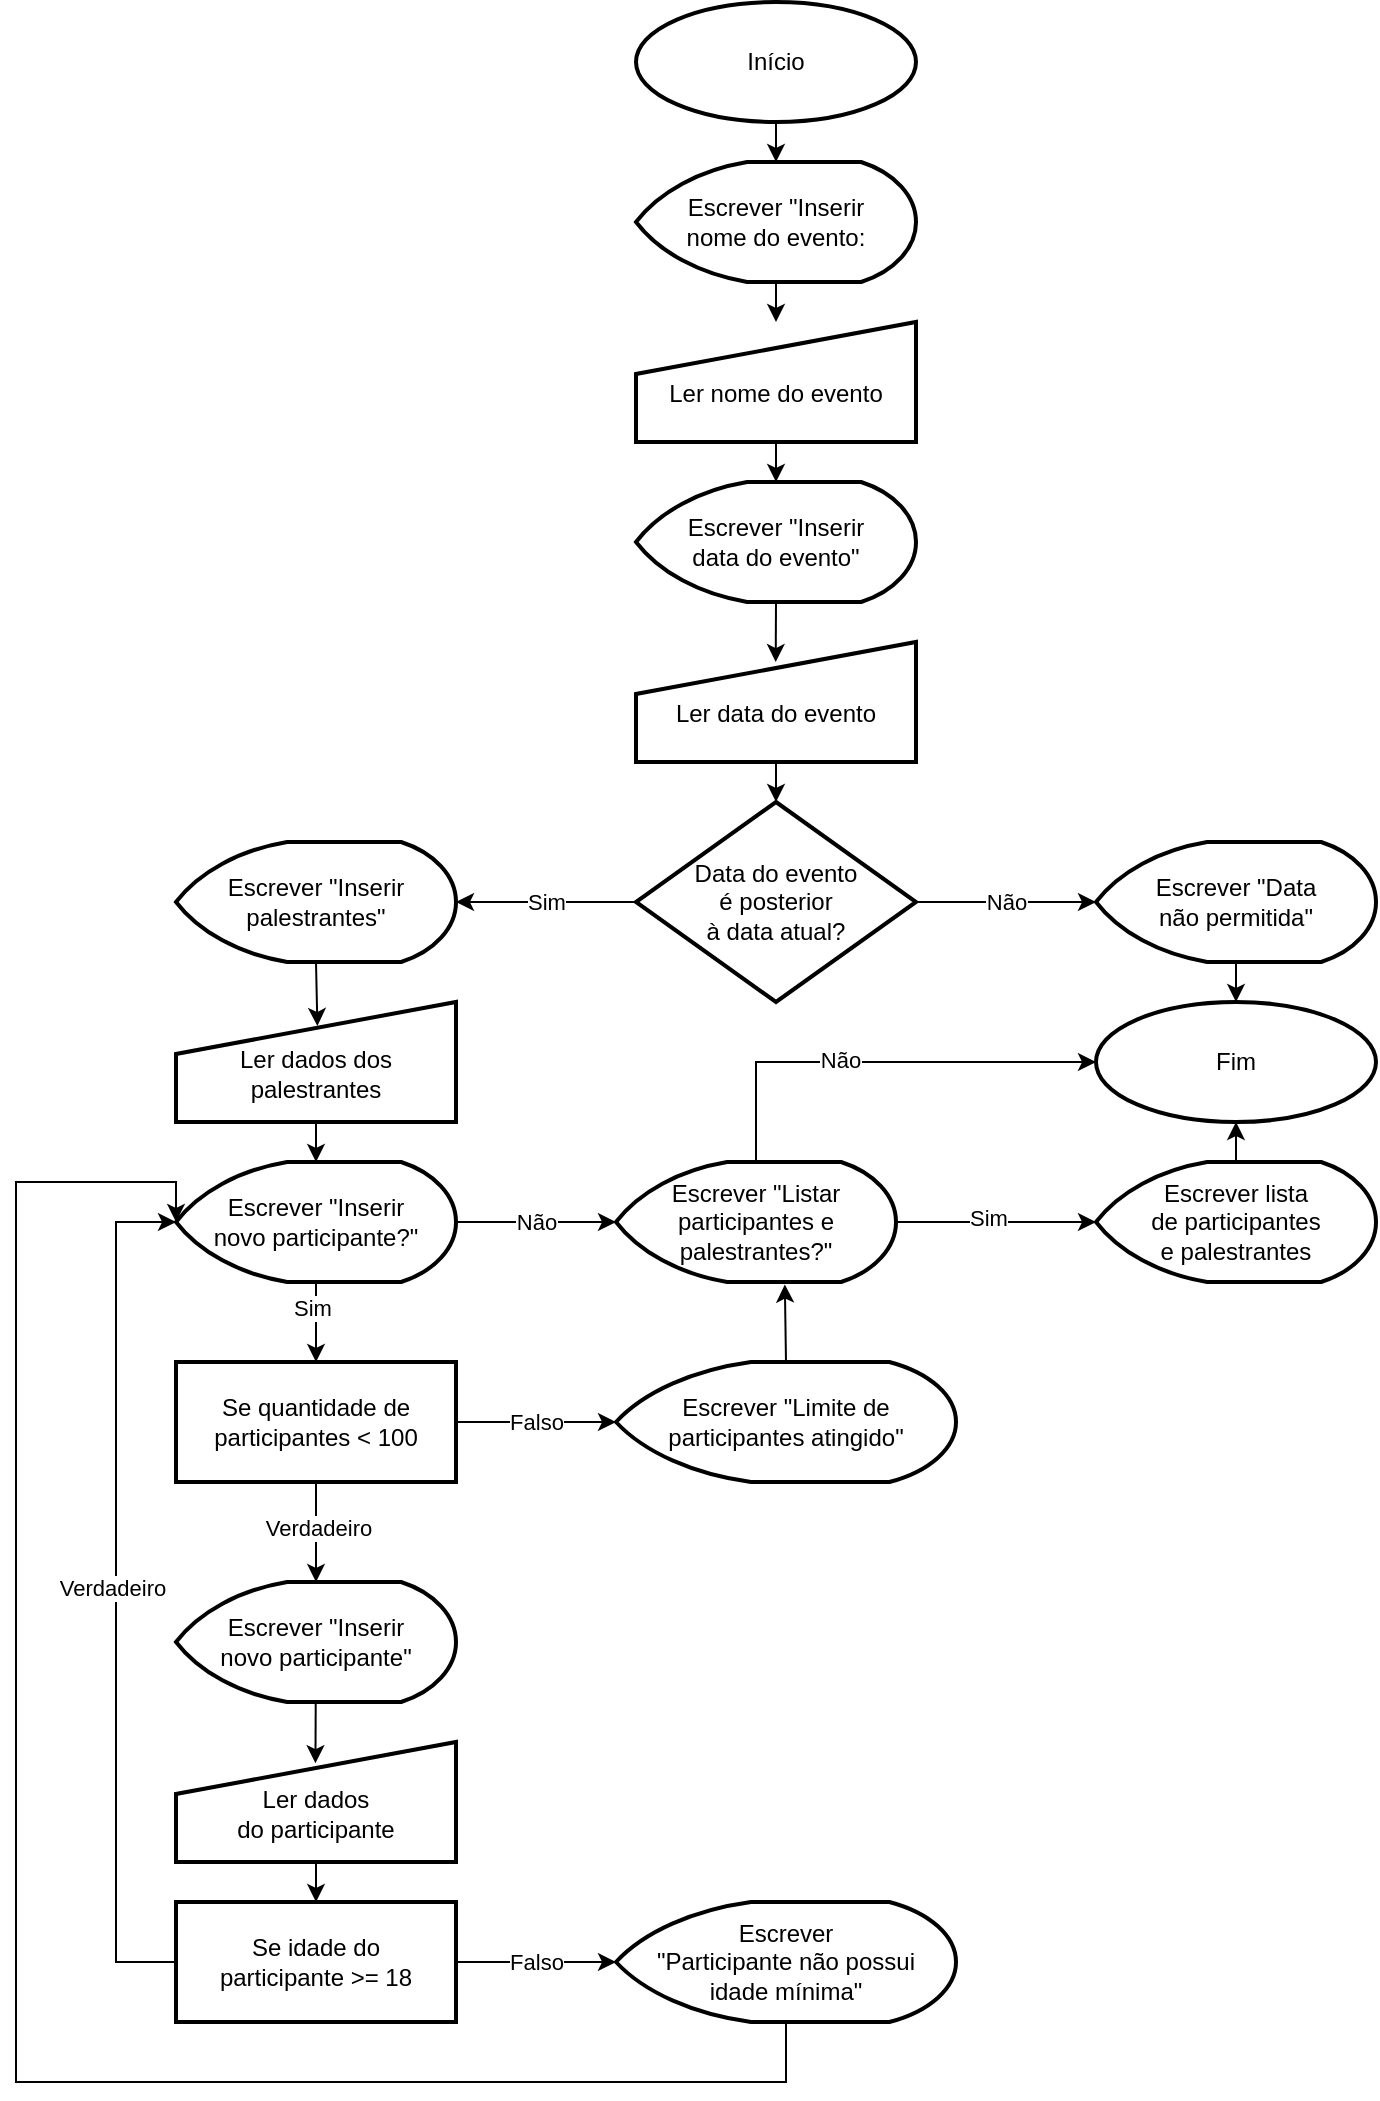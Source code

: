 <mxfile version="16.4.5" type="github">
  <diagram id="74KgRoFU-ngaeJmfLSAI" name="Page-1">
    <mxGraphModel dx="1107" dy="681" grid="1" gridSize="10" guides="1" tooltips="1" connect="1" arrows="1" fold="1" page="1" pageScale="1" pageWidth="827" pageHeight="1169" math="0" shadow="0">
      <root>
        <mxCell id="0" />
        <mxCell id="1" parent="0" />
        <mxCell id="CjXiYFgF1T9gvqFzBede-7" style="edgeStyle=none;rounded=0;orthogonalLoop=1;jettySize=auto;html=1;exitX=0.5;exitY=1;exitDx=0;exitDy=0;exitPerimeter=0;" edge="1" parent="1" source="v5wCSLvTBctfzUMArcy5-4" target="CjXiYFgF1T9gvqFzBede-2">
          <mxGeometry relative="1" as="geometry" />
        </mxCell>
        <mxCell id="v5wCSLvTBctfzUMArcy5-4" value="Início" style="strokeWidth=2;html=1;shape=mxgraph.flowchart.start_1;whiteSpace=wrap;rounded=0;shadow=0;glass=0;sketch=0;" parent="1" vertex="1">
          <mxGeometry x="330" y="40" width="140" height="60" as="geometry" />
        </mxCell>
        <mxCell id="CjXiYFgF1T9gvqFzBede-8" style="edgeStyle=none;rounded=0;orthogonalLoop=1;jettySize=auto;html=1;exitX=0.5;exitY=1;exitDx=0;exitDy=0;exitPerimeter=0;" edge="1" parent="1" source="CjXiYFgF1T9gvqFzBede-2" target="CjXiYFgF1T9gvqFzBede-3">
          <mxGeometry relative="1" as="geometry" />
        </mxCell>
        <mxCell id="CjXiYFgF1T9gvqFzBede-2" value="Escrever &quot;Inserir nome do evento:" style="strokeWidth=2;html=1;shape=mxgraph.flowchart.display;whiteSpace=wrap;rounded=0;shadow=0;glass=0;sketch=0;spacing=11;" vertex="1" parent="1">
          <mxGeometry x="330" y="120" width="140" height="60" as="geometry" />
        </mxCell>
        <mxCell id="CjXiYFgF1T9gvqFzBede-9" style="edgeStyle=none;rounded=0;orthogonalLoop=1;jettySize=auto;html=1;exitX=0.5;exitY=1;exitDx=0;exitDy=0;" edge="1" parent="1" source="CjXiYFgF1T9gvqFzBede-3" target="CjXiYFgF1T9gvqFzBede-4">
          <mxGeometry relative="1" as="geometry" />
        </mxCell>
        <mxCell id="CjXiYFgF1T9gvqFzBede-3" value="Ler nome do evento" style="html=1;strokeWidth=2;shape=manualInput;whiteSpace=wrap;rounded=0;size=26;arcSize=11;shadow=0;glass=0;sketch=0;verticalAlign=middle;spacing=11;spacingTop=12;" vertex="1" parent="1">
          <mxGeometry x="330" y="200" width="140" height="60" as="geometry" />
        </mxCell>
        <mxCell id="CjXiYFgF1T9gvqFzBede-21" style="edgeStyle=none;rounded=0;orthogonalLoop=1;jettySize=auto;html=1;exitX=0.5;exitY=1;exitDx=0;exitDy=0;exitPerimeter=0;entryX=0.499;entryY=0.167;entryDx=0;entryDy=0;entryPerimeter=0;" edge="1" parent="1" source="CjXiYFgF1T9gvqFzBede-4" target="CjXiYFgF1T9gvqFzBede-5">
          <mxGeometry relative="1" as="geometry" />
        </mxCell>
        <mxCell id="CjXiYFgF1T9gvqFzBede-4" value="Escrever &quot;Inserir&lt;br&gt;data do evento&quot;" style="strokeWidth=2;html=1;shape=mxgraph.flowchart.display;whiteSpace=wrap;rounded=0;shadow=0;glass=0;sketch=0;spacing=11;" vertex="1" parent="1">
          <mxGeometry x="330" y="280" width="140" height="60" as="geometry" />
        </mxCell>
        <mxCell id="CjXiYFgF1T9gvqFzBede-11" style="edgeStyle=none;rounded=0;orthogonalLoop=1;jettySize=auto;html=1;exitX=0.5;exitY=1;exitDx=0;exitDy=0;" edge="1" parent="1" source="CjXiYFgF1T9gvqFzBede-5" target="CjXiYFgF1T9gvqFzBede-6">
          <mxGeometry relative="1" as="geometry" />
        </mxCell>
        <mxCell id="CjXiYFgF1T9gvqFzBede-5" value="Ler data&amp;nbsp;do evento" style="html=1;strokeWidth=2;shape=manualInput;whiteSpace=wrap;rounded=0;size=26;arcSize=11;shadow=0;glass=0;sketch=0;verticalAlign=middle;spacing=11;spacingTop=12;" vertex="1" parent="1">
          <mxGeometry x="330" y="360" width="140" height="60" as="geometry" />
        </mxCell>
        <mxCell id="CjXiYFgF1T9gvqFzBede-13" value="Não" style="edgeStyle=none;rounded=0;orthogonalLoop=1;jettySize=auto;html=1;exitX=1;exitY=0.5;exitDx=0;exitDy=0;exitPerimeter=0;entryX=0;entryY=0.5;entryDx=0;entryDy=0;entryPerimeter=0;" edge="1" parent="1" source="CjXiYFgF1T9gvqFzBede-6" target="CjXiYFgF1T9gvqFzBede-12">
          <mxGeometry relative="1" as="geometry" />
        </mxCell>
        <mxCell id="CjXiYFgF1T9gvqFzBede-17" value="Sim" style="edgeStyle=none;rounded=0;orthogonalLoop=1;jettySize=auto;html=1;exitX=0;exitY=0.5;exitDx=0;exitDy=0;exitPerimeter=0;entryX=1;entryY=0.5;entryDx=0;entryDy=0;entryPerimeter=0;" edge="1" parent="1" source="CjXiYFgF1T9gvqFzBede-6" target="CjXiYFgF1T9gvqFzBede-16">
          <mxGeometry relative="1" as="geometry" />
        </mxCell>
        <mxCell id="CjXiYFgF1T9gvqFzBede-6" value="Data do evento&lt;br&gt;é posterior&lt;br&gt;à data atual?" style="strokeWidth=2;html=1;shape=mxgraph.flowchart.decision;whiteSpace=wrap;rounded=0;shadow=0;glass=0;sketch=0;" vertex="1" parent="1">
          <mxGeometry x="330" y="440" width="140" height="100" as="geometry" />
        </mxCell>
        <mxCell id="CjXiYFgF1T9gvqFzBede-15" style="edgeStyle=none;rounded=0;orthogonalLoop=1;jettySize=auto;html=1;exitX=0.5;exitY=1;exitDx=0;exitDy=0;exitPerimeter=0;entryX=0.5;entryY=0;entryDx=0;entryDy=0;entryPerimeter=0;" edge="1" parent="1" source="CjXiYFgF1T9gvqFzBede-12" target="CjXiYFgF1T9gvqFzBede-14">
          <mxGeometry relative="1" as="geometry" />
        </mxCell>
        <mxCell id="CjXiYFgF1T9gvqFzBede-12" value="Escrever &quot;Data&lt;br&gt;não permitida&quot;" style="strokeWidth=2;html=1;shape=mxgraph.flowchart.display;whiteSpace=wrap;rounded=0;shadow=0;glass=0;sketch=0;spacing=11;" vertex="1" parent="1">
          <mxGeometry x="560" y="460" width="140" height="60" as="geometry" />
        </mxCell>
        <mxCell id="CjXiYFgF1T9gvqFzBede-14" value="Fim" style="strokeWidth=2;html=1;shape=mxgraph.flowchart.start_1;whiteSpace=wrap;rounded=0;shadow=0;glass=0;sketch=0;" vertex="1" parent="1">
          <mxGeometry x="560" y="540" width="140" height="60" as="geometry" />
        </mxCell>
        <mxCell id="CjXiYFgF1T9gvqFzBede-20" style="edgeStyle=none;rounded=0;orthogonalLoop=1;jettySize=auto;html=1;exitX=0.5;exitY=1;exitDx=0;exitDy=0;exitPerimeter=0;entryX=0.505;entryY=0.2;entryDx=0;entryDy=0;entryPerimeter=0;" edge="1" parent="1" source="CjXiYFgF1T9gvqFzBede-16" target="CjXiYFgF1T9gvqFzBede-18">
          <mxGeometry relative="1" as="geometry" />
        </mxCell>
        <mxCell id="CjXiYFgF1T9gvqFzBede-16" value="Escrever &quot;Inserir palestrantes&quot;" style="strokeWidth=2;html=1;shape=mxgraph.flowchart.display;whiteSpace=wrap;rounded=0;shadow=0;glass=0;sketch=0;spacing=11;" vertex="1" parent="1">
          <mxGeometry x="100" y="460" width="140" height="60" as="geometry" />
        </mxCell>
        <mxCell id="CjXiYFgF1T9gvqFzBede-23" style="edgeStyle=none;rounded=0;orthogonalLoop=1;jettySize=auto;html=1;exitX=0.5;exitY=1;exitDx=0;exitDy=0;entryX=0.5;entryY=0;entryDx=0;entryDy=0;entryPerimeter=0;" edge="1" parent="1" source="CjXiYFgF1T9gvqFzBede-18" target="CjXiYFgF1T9gvqFzBede-22">
          <mxGeometry relative="1" as="geometry" />
        </mxCell>
        <mxCell id="CjXiYFgF1T9gvqFzBede-18" value="Ler dados dos palestrantes" style="html=1;strokeWidth=2;shape=manualInput;whiteSpace=wrap;rounded=0;size=26;arcSize=11;shadow=0;glass=0;sketch=0;verticalAlign=middle;spacing=11;spacingTop=12;" vertex="1" parent="1">
          <mxGeometry x="100" y="540" width="140" height="60" as="geometry" />
        </mxCell>
        <mxCell id="CjXiYFgF1T9gvqFzBede-25" style="edgeStyle=none;rounded=0;orthogonalLoop=1;jettySize=auto;html=1;exitX=0.5;exitY=1;exitDx=0;exitDy=0;exitPerimeter=0;entryX=0.5;entryY=0;entryDx=0;entryDy=0;" edge="1" parent="1" source="CjXiYFgF1T9gvqFzBede-22" target="CjXiYFgF1T9gvqFzBede-24">
          <mxGeometry relative="1" as="geometry" />
        </mxCell>
        <mxCell id="CjXiYFgF1T9gvqFzBede-26" value="Sim" style="edgeLabel;html=1;align=center;verticalAlign=middle;resizable=0;points=[];" vertex="1" connectable="0" parent="CjXiYFgF1T9gvqFzBede-25">
          <mxGeometry x="-0.358" y="-2" relative="1" as="geometry">
            <mxPoint as="offset" />
          </mxGeometry>
        </mxCell>
        <mxCell id="CjXiYFgF1T9gvqFzBede-43" value="Não" style="edgeStyle=none;rounded=0;orthogonalLoop=1;jettySize=auto;html=1;exitX=1;exitY=0.5;exitDx=0;exitDy=0;exitPerimeter=0;entryX=0;entryY=0.5;entryDx=0;entryDy=0;entryPerimeter=0;" edge="1" parent="1" source="CjXiYFgF1T9gvqFzBede-22" target="CjXiYFgF1T9gvqFzBede-42">
          <mxGeometry relative="1" as="geometry" />
        </mxCell>
        <mxCell id="CjXiYFgF1T9gvqFzBede-22" value="Escrever &quot;Inserir&lt;br&gt;novo participante?&quot;" style="strokeWidth=2;html=1;shape=mxgraph.flowchart.display;whiteSpace=wrap;rounded=0;shadow=0;glass=0;sketch=0;spacing=11;" vertex="1" parent="1">
          <mxGeometry x="100" y="620" width="140" height="60" as="geometry" />
        </mxCell>
        <mxCell id="CjXiYFgF1T9gvqFzBede-32" style="edgeStyle=none;rounded=0;orthogonalLoop=1;jettySize=auto;html=1;exitX=0.5;exitY=1;exitDx=0;exitDy=0;entryX=0.5;entryY=0;entryDx=0;entryDy=0;entryPerimeter=0;" edge="1" parent="1" source="CjXiYFgF1T9gvqFzBede-24" target="CjXiYFgF1T9gvqFzBede-27">
          <mxGeometry relative="1" as="geometry" />
        </mxCell>
        <mxCell id="CjXiYFgF1T9gvqFzBede-33" value="Verdadeiro" style="edgeLabel;html=1;align=center;verticalAlign=middle;resizable=0;points=[];" vertex="1" connectable="0" parent="CjXiYFgF1T9gvqFzBede-32">
          <mxGeometry x="-0.103" y="1" relative="1" as="geometry">
            <mxPoint as="offset" />
          </mxGeometry>
        </mxCell>
        <mxCell id="CjXiYFgF1T9gvqFzBede-45" value="Falso" style="edgeStyle=none;rounded=0;orthogonalLoop=1;jettySize=auto;html=1;exitX=1;exitY=0.5;exitDx=0;exitDy=0;entryX=0;entryY=0.5;entryDx=0;entryDy=0;entryPerimeter=0;" edge="1" parent="1" source="CjXiYFgF1T9gvqFzBede-24" target="CjXiYFgF1T9gvqFzBede-44">
          <mxGeometry relative="1" as="geometry" />
        </mxCell>
        <mxCell id="CjXiYFgF1T9gvqFzBede-24" value="Se quantidade de participantes &amp;lt; 100" style="rounded=0;whiteSpace=wrap;html=1;strokeWidth=2;" vertex="1" parent="1">
          <mxGeometry x="100" y="720" width="140" height="60" as="geometry" />
        </mxCell>
        <mxCell id="CjXiYFgF1T9gvqFzBede-29" value="" style="edgeStyle=none;rounded=0;orthogonalLoop=1;jettySize=auto;html=1;entryX=0.498;entryY=0.177;entryDx=0;entryDy=0;entryPerimeter=0;" edge="1" parent="1" source="CjXiYFgF1T9gvqFzBede-27" target="CjXiYFgF1T9gvqFzBede-30">
          <mxGeometry relative="1" as="geometry">
            <mxPoint x="170" y="880" as="targetPoint" />
          </mxGeometry>
        </mxCell>
        <mxCell id="CjXiYFgF1T9gvqFzBede-27" value="Escrever &quot;Inserir&lt;br&gt;novo participante&quot;" style="strokeWidth=2;html=1;shape=mxgraph.flowchart.display;whiteSpace=wrap;rounded=0;shadow=0;glass=0;sketch=0;spacing=11;" vertex="1" parent="1">
          <mxGeometry x="100" y="830" width="140" height="60" as="geometry" />
        </mxCell>
        <mxCell id="CjXiYFgF1T9gvqFzBede-36" style="edgeStyle=none;rounded=0;orthogonalLoop=1;jettySize=auto;html=1;exitX=0.5;exitY=1;exitDx=0;exitDy=0;entryX=0.5;entryY=0;entryDx=0;entryDy=0;" edge="1" parent="1" source="CjXiYFgF1T9gvqFzBede-30" target="CjXiYFgF1T9gvqFzBede-35">
          <mxGeometry relative="1" as="geometry" />
        </mxCell>
        <mxCell id="CjXiYFgF1T9gvqFzBede-30" value="Ler dados&lt;br&gt;do participante" style="html=1;strokeWidth=2;shape=manualInput;whiteSpace=wrap;rounded=0;size=26;arcSize=11;shadow=0;glass=0;sketch=0;verticalAlign=middle;spacing=11;spacingTop=12;" vertex="1" parent="1">
          <mxGeometry x="100" y="910" width="140" height="60" as="geometry" />
        </mxCell>
        <mxCell id="CjXiYFgF1T9gvqFzBede-38" style="edgeStyle=none;rounded=0;orthogonalLoop=1;jettySize=auto;html=1;exitX=0;exitY=0.5;exitDx=0;exitDy=0;entryX=0;entryY=0.5;entryDx=0;entryDy=0;entryPerimeter=0;" edge="1" parent="1" source="CjXiYFgF1T9gvqFzBede-35" target="CjXiYFgF1T9gvqFzBede-22">
          <mxGeometry relative="1" as="geometry">
            <mxPoint x="60" y="790" as="targetPoint" />
            <Array as="points">
              <mxPoint x="70" y="1020" />
              <mxPoint x="70" y="650" />
            </Array>
          </mxGeometry>
        </mxCell>
        <mxCell id="CjXiYFgF1T9gvqFzBede-39" value="Verdadeiro" style="edgeLabel;html=1;align=center;verticalAlign=middle;resizable=0;points=[];" vertex="1" connectable="0" parent="CjXiYFgF1T9gvqFzBede-38">
          <mxGeometry x="0.01" y="2" relative="1" as="geometry">
            <mxPoint as="offset" />
          </mxGeometry>
        </mxCell>
        <mxCell id="CjXiYFgF1T9gvqFzBede-41" value="Falso" style="edgeStyle=none;rounded=0;orthogonalLoop=1;jettySize=auto;html=1;exitX=1;exitY=0.5;exitDx=0;exitDy=0;entryX=0;entryY=0.5;entryDx=0;entryDy=0;entryPerimeter=0;" edge="1" parent="1" source="CjXiYFgF1T9gvqFzBede-35" target="CjXiYFgF1T9gvqFzBede-40">
          <mxGeometry relative="1" as="geometry" />
        </mxCell>
        <mxCell id="CjXiYFgF1T9gvqFzBede-35" value="Se idade do&lt;br&gt;participante &amp;gt;= 18" style="rounded=0;whiteSpace=wrap;html=1;strokeWidth=2;" vertex="1" parent="1">
          <mxGeometry x="100" y="990" width="140" height="60" as="geometry" />
        </mxCell>
        <mxCell id="CjXiYFgF1T9gvqFzBede-54" style="edgeStyle=none;rounded=0;orthogonalLoop=1;jettySize=auto;html=1;exitX=0.5;exitY=1;exitDx=0;exitDy=0;exitPerimeter=0;entryX=0;entryY=0.5;entryDx=0;entryDy=0;entryPerimeter=0;" edge="1" parent="1" source="CjXiYFgF1T9gvqFzBede-40" target="CjXiYFgF1T9gvqFzBede-22">
          <mxGeometry relative="1" as="geometry">
            <mxPoint x="90" y="700" as="targetPoint" />
            <Array as="points">
              <mxPoint x="405" y="1080" />
              <mxPoint x="20" y="1080" />
              <mxPoint x="20" y="630" />
              <mxPoint x="100" y="630" />
            </Array>
          </mxGeometry>
        </mxCell>
        <mxCell id="CjXiYFgF1T9gvqFzBede-40" value="Escrever&lt;br&gt;&quot;Participante não possui&lt;br&gt;idade mínima&quot;" style="strokeWidth=2;html=1;shape=mxgraph.flowchart.display;whiteSpace=wrap;rounded=0;shadow=0;glass=0;sketch=0;spacing=11;" vertex="1" parent="1">
          <mxGeometry x="320" y="990" width="170" height="60" as="geometry" />
        </mxCell>
        <mxCell id="CjXiYFgF1T9gvqFzBede-49" style="edgeStyle=none;rounded=0;orthogonalLoop=1;jettySize=auto;html=1;exitX=1;exitY=0.5;exitDx=0;exitDy=0;exitPerimeter=0;entryX=0;entryY=0.5;entryDx=0;entryDy=0;entryPerimeter=0;" edge="1" parent="1" source="CjXiYFgF1T9gvqFzBede-42" target="CjXiYFgF1T9gvqFzBede-48">
          <mxGeometry relative="1" as="geometry" />
        </mxCell>
        <mxCell id="CjXiYFgF1T9gvqFzBede-50" value="Sim" style="edgeLabel;html=1;align=center;verticalAlign=middle;resizable=0;points=[];" vertex="1" connectable="0" parent="CjXiYFgF1T9gvqFzBede-49">
          <mxGeometry x="-0.094" y="2" relative="1" as="geometry">
            <mxPoint as="offset" />
          </mxGeometry>
        </mxCell>
        <mxCell id="CjXiYFgF1T9gvqFzBede-51" style="edgeStyle=none;rounded=0;orthogonalLoop=1;jettySize=auto;html=1;exitX=0.5;exitY=0;exitDx=0;exitDy=0;exitPerimeter=0;entryX=0;entryY=0.5;entryDx=0;entryDy=0;entryPerimeter=0;" edge="1" parent="1" source="CjXiYFgF1T9gvqFzBede-42" target="CjXiYFgF1T9gvqFzBede-14">
          <mxGeometry relative="1" as="geometry">
            <Array as="points">
              <mxPoint x="390" y="570" />
            </Array>
          </mxGeometry>
        </mxCell>
        <mxCell id="CjXiYFgF1T9gvqFzBede-52" value="Não" style="edgeLabel;html=1;align=center;verticalAlign=middle;resizable=0;points=[];" vertex="1" connectable="0" parent="CjXiYFgF1T9gvqFzBede-51">
          <mxGeometry x="-0.168" y="1" relative="1" as="geometry">
            <mxPoint as="offset" />
          </mxGeometry>
        </mxCell>
        <mxCell id="CjXiYFgF1T9gvqFzBede-42" value="Escrever &quot;Listar participantes e&lt;br&gt;palestrantes?&quot;" style="strokeWidth=2;html=1;shape=mxgraph.flowchart.display;whiteSpace=wrap;rounded=0;shadow=0;glass=0;sketch=0;spacing=11;" vertex="1" parent="1">
          <mxGeometry x="320" y="620" width="140" height="60" as="geometry" />
        </mxCell>
        <mxCell id="CjXiYFgF1T9gvqFzBede-47" style="edgeStyle=none;rounded=0;orthogonalLoop=1;jettySize=auto;html=1;exitX=0.5;exitY=0;exitDx=0;exitDy=0;exitPerimeter=0;entryX=0.603;entryY=1.021;entryDx=0;entryDy=0;entryPerimeter=0;" edge="1" parent="1" source="CjXiYFgF1T9gvqFzBede-44" target="CjXiYFgF1T9gvqFzBede-42">
          <mxGeometry relative="1" as="geometry" />
        </mxCell>
        <mxCell id="CjXiYFgF1T9gvqFzBede-44" value="Escrever&amp;nbsp;&quot;Limite de&lt;br&gt;participantes atingido&quot;" style="strokeWidth=2;html=1;shape=mxgraph.flowchart.display;whiteSpace=wrap;rounded=0;shadow=0;glass=0;sketch=0;spacing=11;" vertex="1" parent="1">
          <mxGeometry x="320" y="720" width="170" height="60" as="geometry" />
        </mxCell>
        <mxCell id="CjXiYFgF1T9gvqFzBede-53" style="edgeStyle=none;rounded=0;orthogonalLoop=1;jettySize=auto;html=1;exitX=0.5;exitY=0;exitDx=0;exitDy=0;exitPerimeter=0;entryX=0.5;entryY=1;entryDx=0;entryDy=0;entryPerimeter=0;" edge="1" parent="1" source="CjXiYFgF1T9gvqFzBede-48" target="CjXiYFgF1T9gvqFzBede-14">
          <mxGeometry relative="1" as="geometry" />
        </mxCell>
        <mxCell id="CjXiYFgF1T9gvqFzBede-48" value="Escrever lista&lt;br&gt;de participantes&lt;br&gt;e palestrantes" style="strokeWidth=2;html=1;shape=mxgraph.flowchart.display;whiteSpace=wrap;rounded=0;shadow=0;glass=0;sketch=0;spacing=11;" vertex="1" parent="1">
          <mxGeometry x="560" y="620" width="140" height="60" as="geometry" />
        </mxCell>
      </root>
    </mxGraphModel>
  </diagram>
</mxfile>
